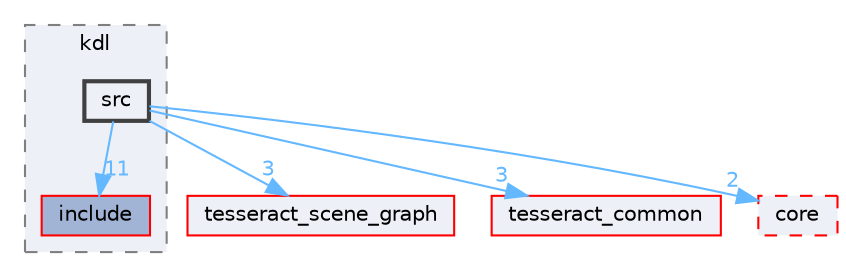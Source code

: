 digraph "tesseract_kinematics/kdl/src"
{
 // LATEX_PDF_SIZE
  bgcolor="transparent";
  edge [fontname=Helvetica,fontsize=10,labelfontname=Helvetica,labelfontsize=10];
  node [fontname=Helvetica,fontsize=10,shape=box,height=0.2,width=0.4];
  compound=true
  subgraph clusterdir_ee8bb2d13bac4e23e873d6dd1226b70c {
    graph [ bgcolor="#edf0f7", pencolor="grey50", label="kdl", fontname=Helvetica,fontsize=10 style="filled,dashed", URL="dir_ee8bb2d13bac4e23e873d6dd1226b70c.html",tooltip=""]
  dir_fc6b06759427c44cd4ab82dcf2b99494 [label="include", fillcolor="#a2b4d6", color="red", style="filled", URL="dir_fc6b06759427c44cd4ab82dcf2b99494.html",tooltip=""];
  dir_5170a47e4f5046a04c895da34e3fbfbd [label="src", fillcolor="#edf0f7", color="grey25", style="filled,bold", URL="dir_5170a47e4f5046a04c895da34e3fbfbd.html",tooltip=""];
  }
  dir_80ecf6fe8b2ccd2d6af6fe314205f076 [label="tesseract_scene_graph", fillcolor="#edf0f7", color="red", style="filled", URL="dir_80ecf6fe8b2ccd2d6af6fe314205f076.html",tooltip=""];
  dir_8430b83f3af685b4c96d298a32e9aa37 [label="tesseract_common", fillcolor="#edf0f7", color="red", style="filled", URL="dir_8430b83f3af685b4c96d298a32e9aa37.html",tooltip=""];
  dir_c514f902ec1d4c8561ea53d834486b22 [label="core", fillcolor="#edf0f7", color="red", style="filled,dashed", URL="dir_c514f902ec1d4c8561ea53d834486b22.html",tooltip=""];
  dir_5170a47e4f5046a04c895da34e3fbfbd->dir_80ecf6fe8b2ccd2d6af6fe314205f076 [headlabel="3", labeldistance=1.5 headhref="dir_000061_000087.html" color="steelblue1" fontcolor="steelblue1"];
  dir_5170a47e4f5046a04c895da34e3fbfbd->dir_8430b83f3af685b4c96d298a32e9aa37 [headlabel="3", labeldistance=1.5 headhref="dir_000061_000075.html" color="steelblue1" fontcolor="steelblue1"];
  dir_5170a47e4f5046a04c895da34e3fbfbd->dir_c514f902ec1d4c8561ea53d834486b22 [headlabel="2", labeldistance=1.5 headhref="dir_000061_000009.html" color="steelblue1" fontcolor="steelblue1"];
  dir_5170a47e4f5046a04c895da34e3fbfbd->dir_fc6b06759427c44cd4ab82dcf2b99494 [headlabel="11", labeldistance=1.5 headhref="dir_000061_000036.html" color="steelblue1" fontcolor="steelblue1"];
}
